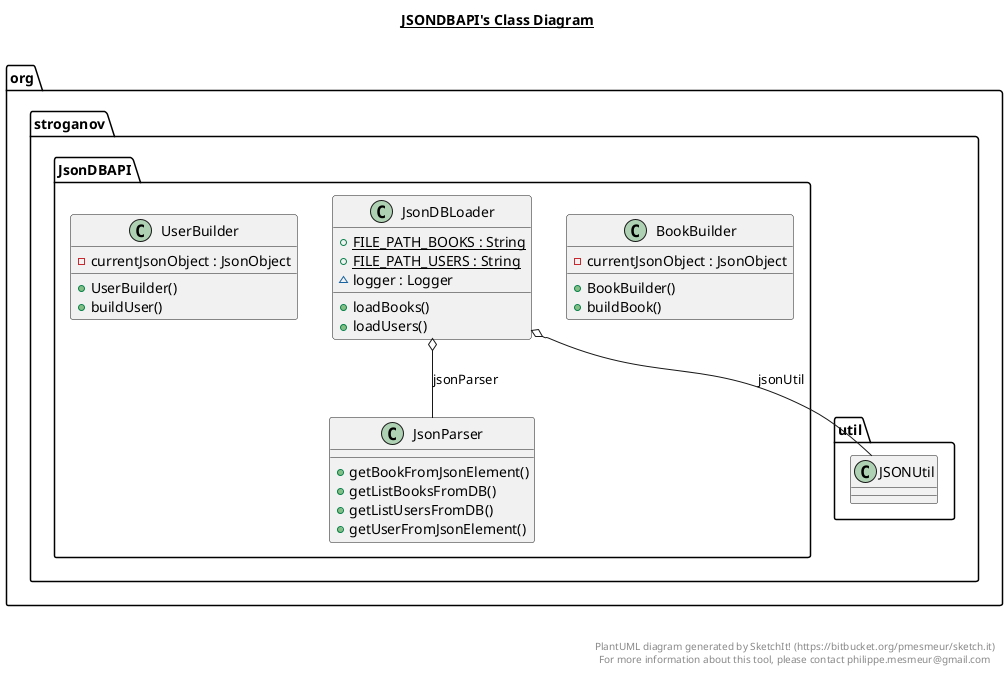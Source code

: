 @startuml

title __JSONDBAPI's Class Diagram__\n

  namespace org.stroganov {
    namespace JsonDBAPI {
      class org.stroganov.JsonDBAPI.BookBuilder {
          - currentJsonObject : JsonObject
          + BookBuilder()
          + buildBook()
      }
    }
  }
  

  namespace org.stroganov {
    namespace JsonDBAPI {
      class org.stroganov.JsonDBAPI.JsonDBLoader {
          {static} + FILE_PATH_BOOKS : String
          {static} + FILE_PATH_USERS : String
          ~ logger : Logger
          + loadBooks()
          + loadUsers()
      }
    }
  }
  

  namespace org.stroganov {
    namespace JsonDBAPI {
      class org.stroganov.JsonDBAPI.JsonParser {
          + getBookFromJsonElement()
          + getListBooksFromDB()
          + getListUsersFromDB()
          + getUserFromJsonElement()
      }
    }
  }
  

  namespace org.stroganov {
    namespace JsonDBAPI {
      class org.stroganov.JsonDBAPI.UserBuilder {
          - currentJsonObject : JsonObject
          + UserBuilder()
          + buildUser()
      }
    }
  }
  

  org.stroganov.JsonDBAPI.JsonDBLoader o-- org.stroganov.JsonDBAPI.JsonParser : jsonParser
  org.stroganov.JsonDBAPI.JsonDBLoader o-- org.stroganov.util.JSONUtil : jsonUtil


right footer


PlantUML diagram generated by SketchIt! (https://bitbucket.org/pmesmeur/sketch.it)
For more information about this tool, please contact philippe.mesmeur@gmail.com
endfooter

@enduml

